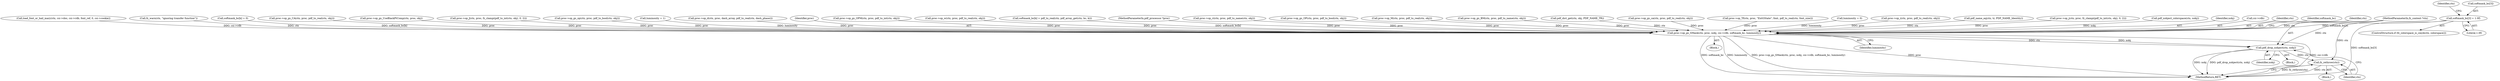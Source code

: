 digraph "0_ghostscript_8a3257b01faa899dd9b5e35c6bb3403cd709c371@array" {
"1000622" [label="(Call,softmask_bc[3] = 1.0f)"];
"1000695" [label="(Call,proc->op_gs_SMask(ctx, proc, xobj, csi->rdb, softmask_bc, luminosity))"];
"1000705" [label="(Call,pdf_drop_xobject(ctx, xobj))"];
"1000709" [label="(Call,fz_rethrow(ctx))"];
"1000353" [label="(Call,proc->op_gs_OP(ctx, proc, pdf_to_bool(ctx, obj)))"];
"1000193" [label="(Call,proc->op_M(ctx, proc, pdf_to_real(ctx, obj)))"];
"1000530" [label="(Call,proc->op_gs_BM(ctx, proc, pdf_to_name(ctx, obj)))"];
"1000680" [label="(Call,pdf_dict_get(ctx, obj, PDF_NAME_TR))"];
"1000500" [label="(Call,proc->op_gs_ca(ctx, proc, pdf_to_real(ctx, obj)))"];
"1000322" [label="(Call,proc->op_Tf(ctx, proc, \"ExtGState\", font, pdf_to_real(ctx, font_size)))"];
"1000675" [label="(Call,luminosity = 0)"];
"1000269" [label="(Call,proc->op_i(ctx, proc, pdf_to_real(ctx, obj)))"];
"1000704" [label="(Block,)"];
"1000688" [label="(Call,pdf_name_eq(ctx, tr, PDF_NAME_Identity))"];
"1000170" [label="(Call,proc->op_j(ctx, proc, fz_clampi(pdf_to_int(ctx, obj), 0, 2)))"];
"1000594" [label="(Call,pdf_xobject_colorspace(ctx, xobj))"];
"1000705" [label="(Call,pdf_drop_xobject(ctx, xobj))"];
"1000698" [label="(Identifier,xobj)"];
"1000699" [label="(Call,csi->rdb)"];
"1000707" [label="(Identifier,xobj)"];
"1000696" [label="(Identifier,ctx)"];
"1000702" [label="(Identifier,softmask_bc)"];
"1000591" [label="(Block,)"];
"1000307" [label="(Call,load_font_or_hail_mary(ctx, csi->doc, csi->rdb, font_ref, 0, csi->cookie))"];
"1000695" [label="(Call,proc->op_gs_SMask(ctx, proc, xobj, csi->rdb, softmask_bc, luminosity))"];
"1000692" [label="(Call,fz_warn(ctx, \"ignoring transfer function\"))"];
"1000613" [label="(Call,softmask_bc[k] = 0)"];
"1000706" [label="(Identifier,ctx)"];
"1000729" [label="(MethodReturn,RET)"];
"1000618" [label="(ControlStructure,if (fz_colorspace_is_cmyk(ctx, colorspace)))"];
"1000480" [label="(Call,proc->op_gs_CA(ctx, proc, pdf_to_real(ctx, obj)))"];
"1000413" [label="(Call,proc->op_gs_UseBlackPtComp(ctx, proc, obj))"];
"1000710" [label="(Identifier,ctx)"];
"1000709" [label="(Call,fz_rethrow(ctx))"];
"1000147" [label="(Call,proc->op_J(ctx, proc, fz_clampi(pdf_to_int(ctx, obj), 0, 2)))"];
"1000373" [label="(Call,proc->op_gs_op(ctx, proc, pdf_to_bool(ctx, obj)))"];
"1000703" [label="(Identifier,luminosity)"];
"1000671" [label="(Call,luminosity = 1)"];
"1000228" [label="(Call,proc->op_d(ctx, proc, dash_array, pdf_to_real(ctx, dash_phase)))"];
"1000107" [label="(MethodParameterIn,fz_context *ctx)"];
"1000626" [label="(Literal,1.0f)"];
"1000697" [label="(Identifier,proc)"];
"1000628" [label="(Identifier,ctx)"];
"1000393" [label="(Call,proc->op_gs_OPM(ctx, proc, pdf_to_int(ctx, obj)))"];
"1000127" [label="(Call,proc->op_w(ctx, proc, pdf_to_real(ctx, obj)))"];
"1000650" [label="(Call,softmask_bc[k] = pdf_to_real(ctx, pdf_array_get(ctx, bc, k)))"];
"1000708" [label="(Block,)"];
"1000108" [label="(MethodParameterIn,pdf_processor *proc)"];
"1000622" [label="(Call,softmask_bc[3] = 1.0f)"];
"1000249" [label="(Call,proc->op_ri(ctx, proc, pdf_to_name(ctx, obj)))"];
"1000623" [label="(Call,softmask_bc[3])"];
"1000622" -> "1000618"  [label="AST: "];
"1000622" -> "1000626"  [label="CFG: "];
"1000623" -> "1000622"  [label="AST: "];
"1000626" -> "1000622"  [label="AST: "];
"1000628" -> "1000622"  [label="CFG: "];
"1000622" -> "1000729"  [label="DDG: softmask_bc[3]"];
"1000622" -> "1000695"  [label="DDG: softmask_bc[3]"];
"1000695" -> "1000591"  [label="AST: "];
"1000695" -> "1000703"  [label="CFG: "];
"1000696" -> "1000695"  [label="AST: "];
"1000697" -> "1000695"  [label="AST: "];
"1000698" -> "1000695"  [label="AST: "];
"1000699" -> "1000695"  [label="AST: "];
"1000702" -> "1000695"  [label="AST: "];
"1000703" -> "1000695"  [label="AST: "];
"1000706" -> "1000695"  [label="CFG: "];
"1000695" -> "1000729"  [label="DDG: proc->op_gs_SMask(ctx, proc, xobj, csi->rdb, softmask_bc, luminosity)"];
"1000695" -> "1000729"  [label="DDG: proc"];
"1000695" -> "1000729"  [label="DDG: csi->rdb"];
"1000695" -> "1000729"  [label="DDG: softmask_bc"];
"1000695" -> "1000729"  [label="DDG: luminosity"];
"1000688" -> "1000695"  [label="DDG: ctx"];
"1000692" -> "1000695"  [label="DDG: ctx"];
"1000680" -> "1000695"  [label="DDG: ctx"];
"1000107" -> "1000695"  [label="DDG: ctx"];
"1000170" -> "1000695"  [label="DDG: proc"];
"1000193" -> "1000695"  [label="DDG: proc"];
"1000127" -> "1000695"  [label="DDG: proc"];
"1000228" -> "1000695"  [label="DDG: proc"];
"1000530" -> "1000695"  [label="DDG: proc"];
"1000249" -> "1000695"  [label="DDG: proc"];
"1000373" -> "1000695"  [label="DDG: proc"];
"1000500" -> "1000695"  [label="DDG: proc"];
"1000147" -> "1000695"  [label="DDG: proc"];
"1000413" -> "1000695"  [label="DDG: proc"];
"1000322" -> "1000695"  [label="DDG: proc"];
"1000269" -> "1000695"  [label="DDG: proc"];
"1000353" -> "1000695"  [label="DDG: proc"];
"1000480" -> "1000695"  [label="DDG: proc"];
"1000393" -> "1000695"  [label="DDG: proc"];
"1000108" -> "1000695"  [label="DDG: proc"];
"1000594" -> "1000695"  [label="DDG: xobj"];
"1000307" -> "1000695"  [label="DDG: csi->rdb"];
"1000613" -> "1000695"  [label="DDG: softmask_bc[k]"];
"1000650" -> "1000695"  [label="DDG: softmask_bc[k]"];
"1000675" -> "1000695"  [label="DDG: luminosity"];
"1000671" -> "1000695"  [label="DDG: luminosity"];
"1000695" -> "1000705"  [label="DDG: ctx"];
"1000695" -> "1000705"  [label="DDG: xobj"];
"1000705" -> "1000704"  [label="AST: "];
"1000705" -> "1000707"  [label="CFG: "];
"1000706" -> "1000705"  [label="AST: "];
"1000707" -> "1000705"  [label="AST: "];
"1000710" -> "1000705"  [label="CFG: "];
"1000705" -> "1000729"  [label="DDG: pdf_drop_xobject(ctx, xobj)"];
"1000705" -> "1000729"  [label="DDG: xobj"];
"1000107" -> "1000705"  [label="DDG: ctx"];
"1000705" -> "1000709"  [label="DDG: ctx"];
"1000709" -> "1000708"  [label="AST: "];
"1000709" -> "1000710"  [label="CFG: "];
"1000710" -> "1000709"  [label="AST: "];
"1000729" -> "1000709"  [label="CFG: "];
"1000709" -> "1000729"  [label="DDG: fz_rethrow(ctx)"];
"1000709" -> "1000729"  [label="DDG: ctx"];
"1000107" -> "1000709"  [label="DDG: ctx"];
}
